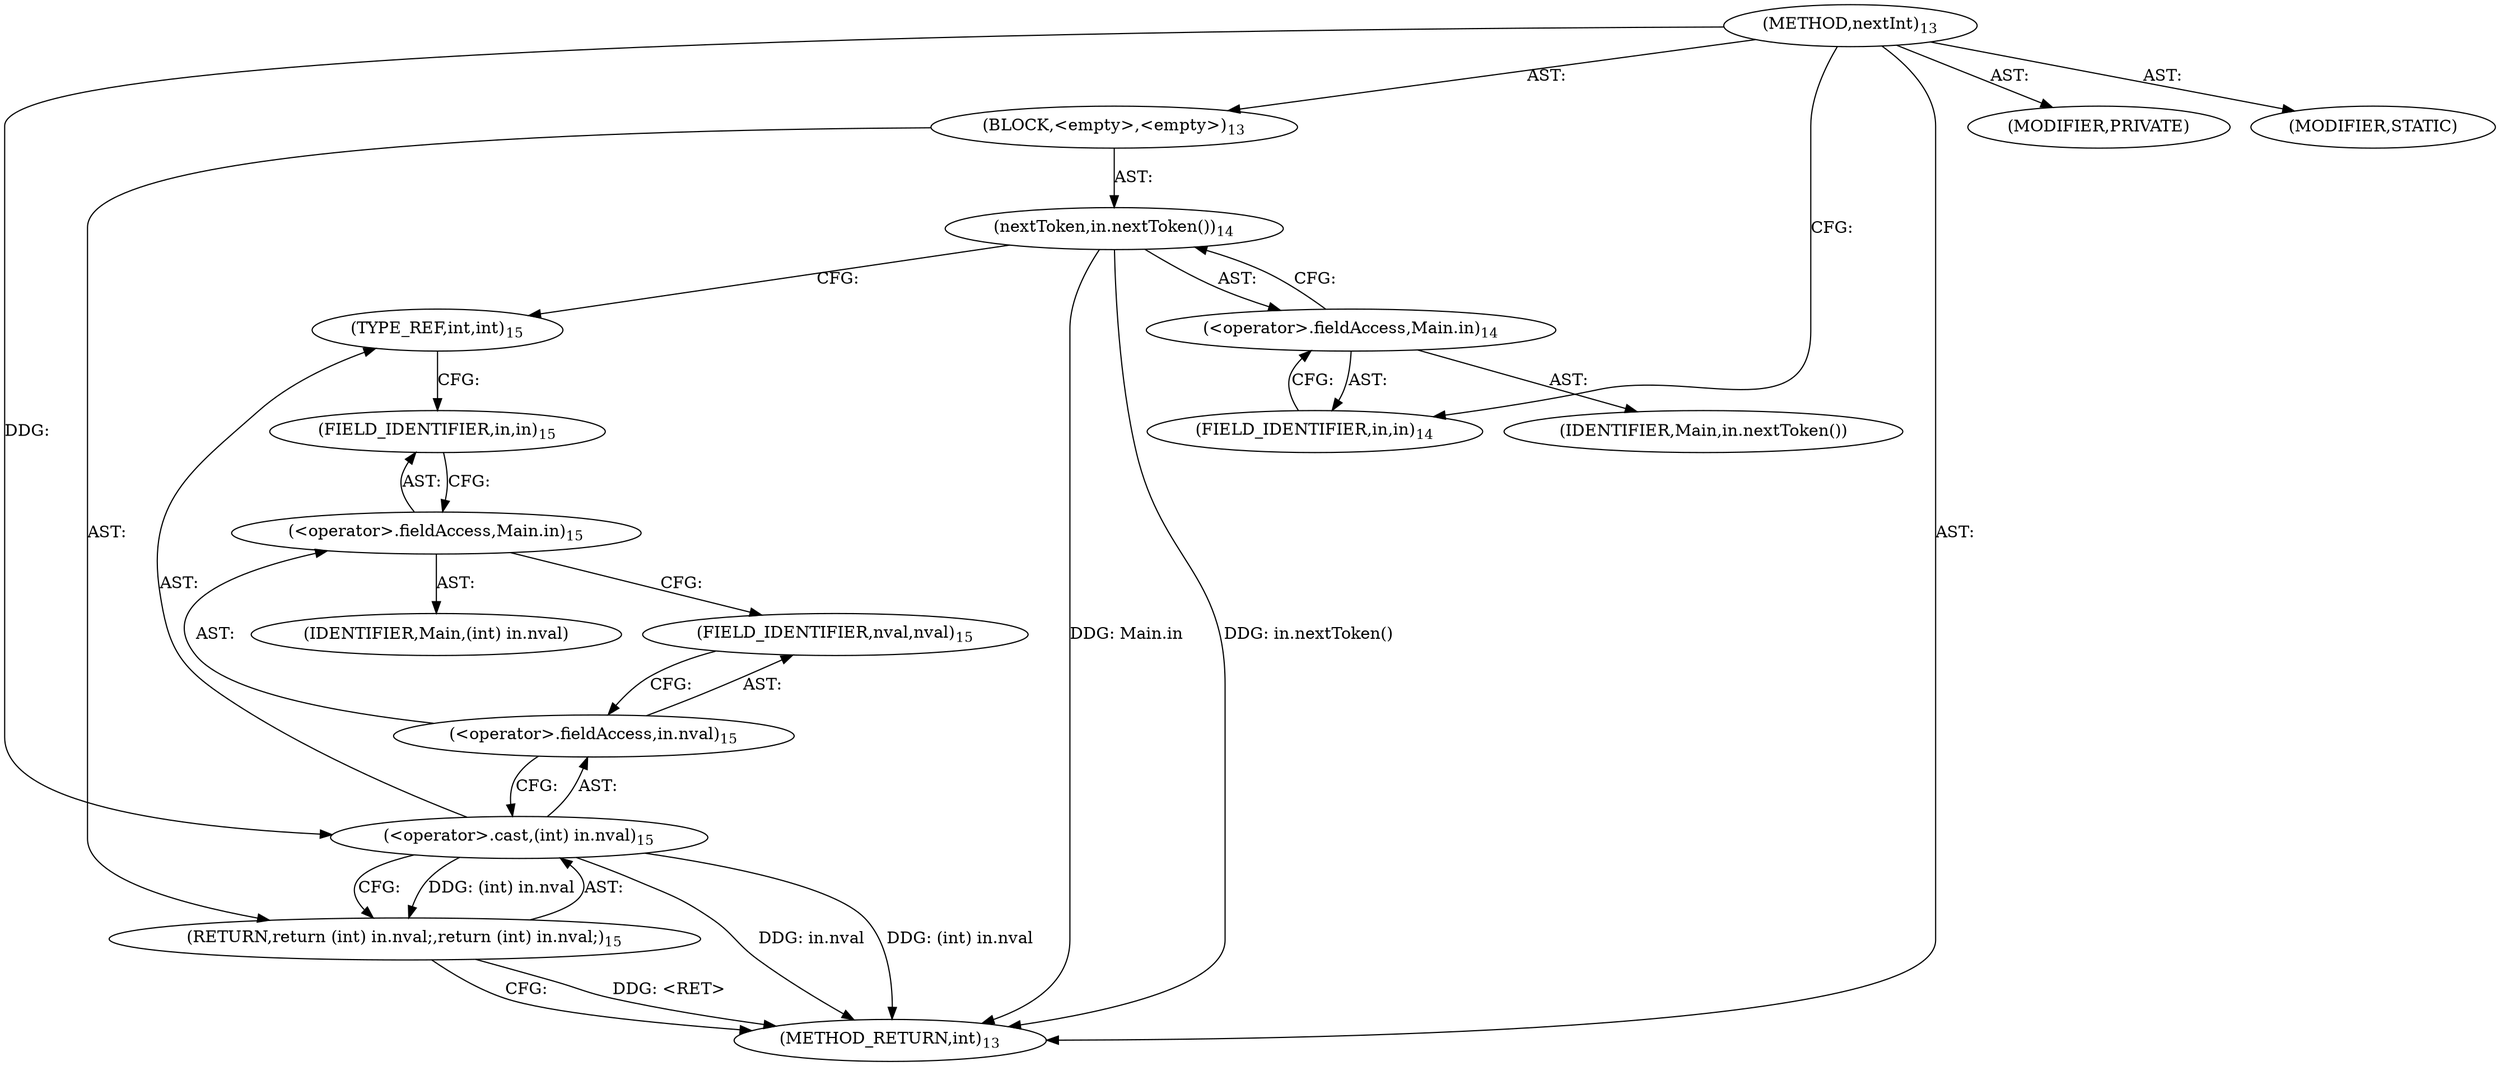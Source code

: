 digraph "nextInt" {  
"23" [label = <(METHOD,nextInt)<SUB>13</SUB>> ]
"24" [label = <(BLOCK,&lt;empty&gt;,&lt;empty&gt;)<SUB>13</SUB>> ]
"25" [label = <(nextToken,in.nextToken())<SUB>14</SUB>> ]
"26" [label = <(&lt;operator&gt;.fieldAccess,Main.in)<SUB>14</SUB>> ]
"27" [label = <(IDENTIFIER,Main,in.nextToken())> ]
"28" [label = <(FIELD_IDENTIFIER,in,in)<SUB>14</SUB>> ]
"29" [label = <(RETURN,return (int) in.nval;,return (int) in.nval;)<SUB>15</SUB>> ]
"30" [label = <(&lt;operator&gt;.cast,(int) in.nval)<SUB>15</SUB>> ]
"31" [label = <(TYPE_REF,int,int)<SUB>15</SUB>> ]
"32" [label = <(&lt;operator&gt;.fieldAccess,in.nval)<SUB>15</SUB>> ]
"33" [label = <(&lt;operator&gt;.fieldAccess,Main.in)<SUB>15</SUB>> ]
"34" [label = <(IDENTIFIER,Main,(int) in.nval)> ]
"35" [label = <(FIELD_IDENTIFIER,in,in)<SUB>15</SUB>> ]
"36" [label = <(FIELD_IDENTIFIER,nval,nval)<SUB>15</SUB>> ]
"37" [label = <(MODIFIER,PRIVATE)> ]
"38" [label = <(MODIFIER,STATIC)> ]
"39" [label = <(METHOD_RETURN,int)<SUB>13</SUB>> ]
  "23" -> "24"  [ label = "AST: "] 
  "23" -> "37"  [ label = "AST: "] 
  "23" -> "38"  [ label = "AST: "] 
  "23" -> "39"  [ label = "AST: "] 
  "24" -> "25"  [ label = "AST: "] 
  "24" -> "29"  [ label = "AST: "] 
  "25" -> "26"  [ label = "AST: "] 
  "26" -> "27"  [ label = "AST: "] 
  "26" -> "28"  [ label = "AST: "] 
  "29" -> "30"  [ label = "AST: "] 
  "30" -> "31"  [ label = "AST: "] 
  "30" -> "32"  [ label = "AST: "] 
  "32" -> "33"  [ label = "AST: "] 
  "32" -> "36"  [ label = "AST: "] 
  "33" -> "34"  [ label = "AST: "] 
  "33" -> "35"  [ label = "AST: "] 
  "25" -> "31"  [ label = "CFG: "] 
  "29" -> "39"  [ label = "CFG: "] 
  "26" -> "25"  [ label = "CFG: "] 
  "30" -> "29"  [ label = "CFG: "] 
  "28" -> "26"  [ label = "CFG: "] 
  "31" -> "35"  [ label = "CFG: "] 
  "32" -> "30"  [ label = "CFG: "] 
  "33" -> "36"  [ label = "CFG: "] 
  "36" -> "32"  [ label = "CFG: "] 
  "35" -> "33"  [ label = "CFG: "] 
  "23" -> "28"  [ label = "CFG: "] 
  "29" -> "39"  [ label = "DDG: &lt;RET&gt;"] 
  "25" -> "39"  [ label = "DDG: Main.in"] 
  "25" -> "39"  [ label = "DDG: in.nextToken()"] 
  "30" -> "39"  [ label = "DDG: in.nval"] 
  "30" -> "39"  [ label = "DDG: (int) in.nval"] 
  "30" -> "29"  [ label = "DDG: (int) in.nval"] 
  "23" -> "30"  [ label = "DDG: "] 
}
